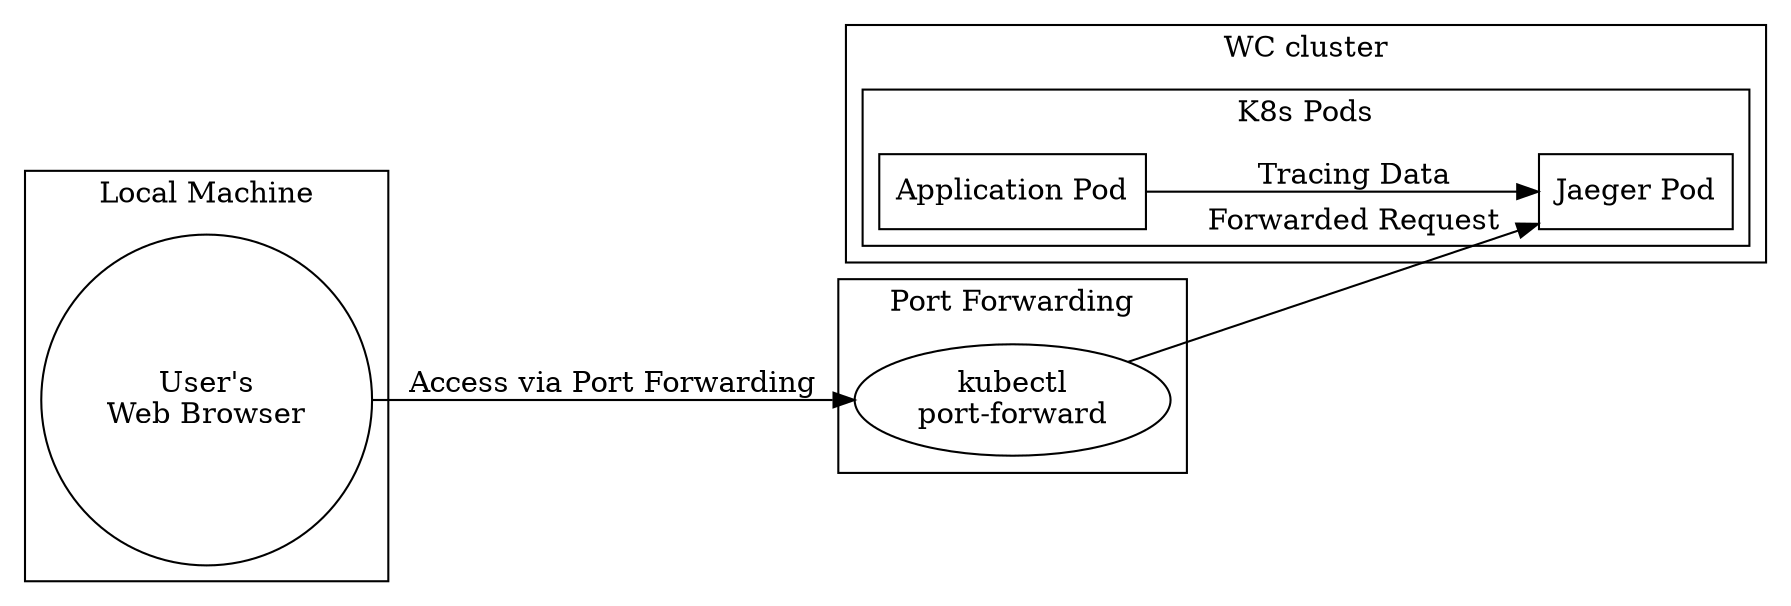 digraph JaegerPortForwardArchitecture {
  rankdir=LR; // Left to Right layout

  // Kubernetes Cluster
  subgraph cluster_k8s {
    label = "WC cluster";
    node [shape=box];

    // Kubernetes Pods
    subgraph cluster_pods {
      label = "K8s Pods";
      JaegerPod [label="Jaeger Pod"];
      ApplicationPod [label="Application Pod"];
    }
  }

  // Kubectl Port-Forward
  subgraph cluster_port_forward {
    label = "Port Forwarding";
    Kubectl [label="kubectl\nport-forward"];
  }

  // Local Machine
  subgraph cluster_local {
    label = "Local Machine";
    User [shape=circle, label="User's\nWeb Browser"];
  }

  // Connections
  User -> Kubectl [label="Access via Port Forwarding"];
  Kubectl -> JaegerPod [label="Forwarded Request"];
  ApplicationPod -> JaegerPod [label="Tracing Data"];
}
